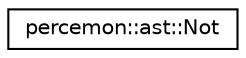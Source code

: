 digraph "Graphical Class Hierarchy"
{
 // LATEX_PDF_SIZE
  edge [fontname="Helvetica",fontsize="10",labelfontname="Helvetica",labelfontsize="10"];
  node [fontname="Helvetica",fontsize="10",shape=record];
  rankdir="LR";
  Node0 [label="percemon::ast::Not",height=0.2,width=0.4,color="black", fillcolor="white", style="filled",URL="$structpercemon_1_1ast_1_1Not.html",tooltip=" "];
}

